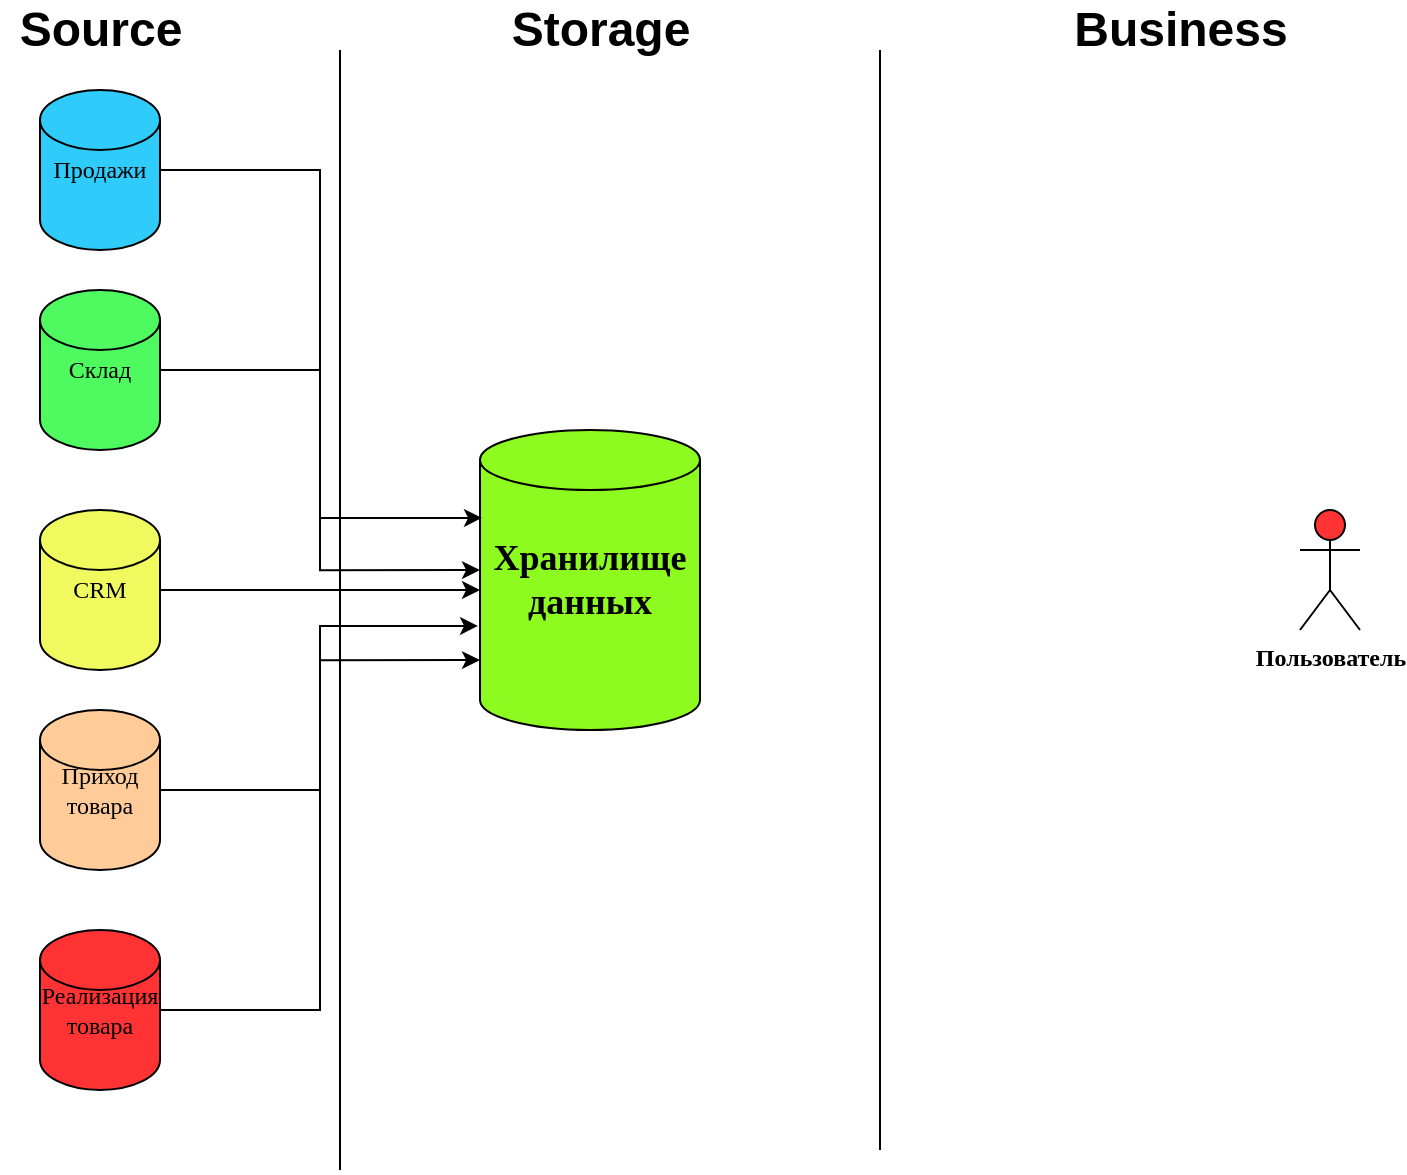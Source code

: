 <mxfile version="13.6.4" type="github">
  <diagram id="yveUb_7qO_bMXMRE16Xy" name="Page-1">
    <mxGraphModel dx="868" dy="482" grid="1" gridSize="10" guides="1" tooltips="1" connect="1" arrows="1" fold="1" page="1" pageScale="1" pageWidth="827" pageHeight="1169" math="0" shadow="0">
      <root>
        <mxCell id="0" />
        <mxCell id="1" parent="0" />
        <mxCell id="ROHs20EbgKoYuMuvtaCM-9" value="" style="endArrow=none;html=1;strokeColor=#000000;rounded=0;" edge="1" parent="1">
          <mxGeometry width="50" height="50" relative="1" as="geometry">
            <mxPoint x="250" y="640" as="sourcePoint" />
            <mxPoint x="250" y="80" as="targetPoint" />
          </mxGeometry>
        </mxCell>
        <mxCell id="ROHs20EbgKoYuMuvtaCM-1" value="&lt;h2&gt;&lt;b&gt;&lt;font face=&quot;Times New Roman&quot;&gt;Хранилище данных&lt;/font&gt;&lt;/b&gt;&lt;/h2&gt;" style="shape=cylinder2;whiteSpace=wrap;html=1;boundedLbl=1;backgroundOutline=1;size=15;fillColor=#8DFA20;" vertex="1" parent="1">
          <mxGeometry x="320" y="270" width="110" height="150" as="geometry" />
        </mxCell>
        <mxCell id="ROHs20EbgKoYuMuvtaCM-10" value="" style="endArrow=none;html=1;strokeColor=#000000;rounded=0;" edge="1" parent="1">
          <mxGeometry width="50" height="50" relative="1" as="geometry">
            <mxPoint x="520" y="630" as="sourcePoint" />
            <mxPoint x="520" y="80" as="targetPoint" />
          </mxGeometry>
        </mxCell>
        <mxCell id="ROHs20EbgKoYuMuvtaCM-12" value="&lt;b&gt;&lt;font style=&quot;font-size: 24px&quot;&gt;Source&lt;/font&gt;&lt;/b&gt;" style="text;html=1;align=center;verticalAlign=middle;resizable=0;points=[];autosize=1;" vertex="1" parent="1">
          <mxGeometry x="80" y="60" width="100" height="20" as="geometry" />
        </mxCell>
        <mxCell id="ROHs20EbgKoYuMuvtaCM-14" value="&lt;b&gt;&lt;font style=&quot;font-size: 24px&quot;&gt;Storage&lt;/font&gt;&lt;/b&gt;" style="text;html=1;align=center;verticalAlign=middle;resizable=0;points=[];autosize=1;" vertex="1" parent="1">
          <mxGeometry x="330" y="60" width="100" height="20" as="geometry" />
        </mxCell>
        <mxCell id="ROHs20EbgKoYuMuvtaCM-15" value="&lt;b&gt;&lt;font style=&quot;font-size: 24px&quot;&gt;Business&lt;/font&gt;&lt;/b&gt;" style="text;html=1;align=center;verticalAlign=middle;resizable=0;points=[];autosize=1;" vertex="1" parent="1">
          <mxGeometry x="610" y="60" width="120" height="20" as="geometry" />
        </mxCell>
        <mxCell id="ROHs20EbgKoYuMuvtaCM-23" style="edgeStyle=orthogonalEdgeStyle;rounded=0;orthogonalLoop=1;jettySize=auto;html=1;entryX=0.009;entryY=0.293;entryDx=0;entryDy=0;entryPerimeter=0;strokeColor=#000000;" edge="1" parent="1" source="ROHs20EbgKoYuMuvtaCM-16" target="ROHs20EbgKoYuMuvtaCM-1">
          <mxGeometry relative="1" as="geometry" />
        </mxCell>
        <mxCell id="ROHs20EbgKoYuMuvtaCM-16" value="&lt;font face=&quot;Times New Roman&quot;&gt;Продажи&lt;/font&gt;" style="shape=cylinder2;whiteSpace=wrap;html=1;boundedLbl=1;backgroundOutline=1;size=15;fillColor=#2FCBFA;" vertex="1" parent="1">
          <mxGeometry x="100" y="100" width="60" height="80" as="geometry" />
        </mxCell>
        <mxCell id="ROHs20EbgKoYuMuvtaCM-24" style="edgeStyle=orthogonalEdgeStyle;rounded=0;orthogonalLoop=1;jettySize=auto;html=1;entryX=0;entryY=0.467;entryDx=0;entryDy=0;entryPerimeter=0;strokeColor=#000000;" edge="1" parent="1" source="ROHs20EbgKoYuMuvtaCM-17" target="ROHs20EbgKoYuMuvtaCM-1">
          <mxGeometry relative="1" as="geometry" />
        </mxCell>
        <mxCell id="ROHs20EbgKoYuMuvtaCM-17" value="&lt;font face=&quot;Times New Roman&quot;&gt;Склад&lt;/font&gt;" style="shape=cylinder2;whiteSpace=wrap;html=1;boundedLbl=1;backgroundOutline=1;size=15;fillColor=#4EFA5F;" vertex="1" parent="1">
          <mxGeometry x="100" y="200" width="60" height="80" as="geometry" />
        </mxCell>
        <mxCell id="ROHs20EbgKoYuMuvtaCM-25" style="edgeStyle=orthogonalEdgeStyle;rounded=0;orthogonalLoop=1;jettySize=auto;html=1;strokeColor=#000000;" edge="1" parent="1" source="ROHs20EbgKoYuMuvtaCM-18">
          <mxGeometry relative="1" as="geometry">
            <mxPoint x="320" y="350" as="targetPoint" />
          </mxGeometry>
        </mxCell>
        <mxCell id="ROHs20EbgKoYuMuvtaCM-18" value="&lt;font face=&quot;Times New Roman&quot;&gt;CRM&lt;/font&gt;" style="shape=cylinder2;whiteSpace=wrap;html=1;boundedLbl=1;backgroundOutline=1;size=15;fillColor=#F0FA5F;" vertex="1" parent="1">
          <mxGeometry x="100" y="310" width="60" height="80" as="geometry" />
        </mxCell>
        <mxCell id="ROHs20EbgKoYuMuvtaCM-26" style="edgeStyle=orthogonalEdgeStyle;rounded=0;orthogonalLoop=1;jettySize=auto;html=1;entryX=-0.009;entryY=0.653;entryDx=0;entryDy=0;entryPerimeter=0;strokeColor=#000000;" edge="1" parent="1" source="ROHs20EbgKoYuMuvtaCM-19" target="ROHs20EbgKoYuMuvtaCM-1">
          <mxGeometry relative="1" as="geometry" />
        </mxCell>
        <mxCell id="ROHs20EbgKoYuMuvtaCM-19" value="&lt;font face=&quot;Times New Roman&quot;&gt;Приход товара&lt;/font&gt;" style="shape=cylinder2;whiteSpace=wrap;html=1;boundedLbl=1;backgroundOutline=1;size=15;fillColor=#FFCC99;" vertex="1" parent="1">
          <mxGeometry x="100" y="410" width="60" height="80" as="geometry" />
        </mxCell>
        <mxCell id="ROHs20EbgKoYuMuvtaCM-27" style="edgeStyle=orthogonalEdgeStyle;rounded=0;orthogonalLoop=1;jettySize=auto;html=1;entryX=0;entryY=0.767;entryDx=0;entryDy=0;entryPerimeter=0;strokeColor=#000000;" edge="1" parent="1" source="ROHs20EbgKoYuMuvtaCM-20" target="ROHs20EbgKoYuMuvtaCM-1">
          <mxGeometry relative="1" as="geometry" />
        </mxCell>
        <mxCell id="ROHs20EbgKoYuMuvtaCM-20" value="&lt;font face=&quot;Times New Roman&quot;&gt;Реализация&lt;br&gt;товара&lt;br&gt;&lt;/font&gt;" style="shape=cylinder2;whiteSpace=wrap;html=1;boundedLbl=1;backgroundOutline=1;size=15;fillColor=#FF3333;" vertex="1" parent="1">
          <mxGeometry x="100" y="520" width="60" height="80" as="geometry" />
        </mxCell>
        <mxCell id="ROHs20EbgKoYuMuvtaCM-28" value="&lt;font face=&quot;Times New Roman&quot;&gt;&lt;b&gt;Пользователь&lt;/b&gt;&lt;/font&gt;" style="shape=umlActor;verticalLabelPosition=bottom;verticalAlign=top;html=1;outlineConnect=0;fillColor=#FF3333;" vertex="1" parent="1">
          <mxGeometry x="730" y="310" width="30" height="60" as="geometry" />
        </mxCell>
      </root>
    </mxGraphModel>
  </diagram>
</mxfile>
